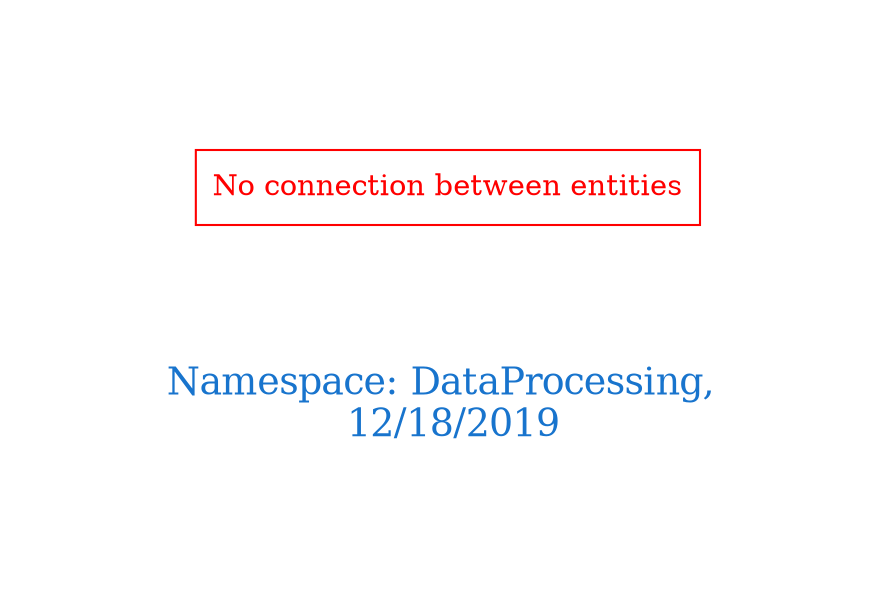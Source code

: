 digraph OGIT_ontology {
 graph [ rankdir= LR,pad=1 
fontsize = 18,
fontcolor= dodgerblue3,label = "\n\n\nNamespace: DataProcessing, \n 12/18/2019"];
node[shape=polygon];
edge [  color="gray81"];

"No connection between entities" [fontcolor = "red",color="red", shape="polygon"]
}
